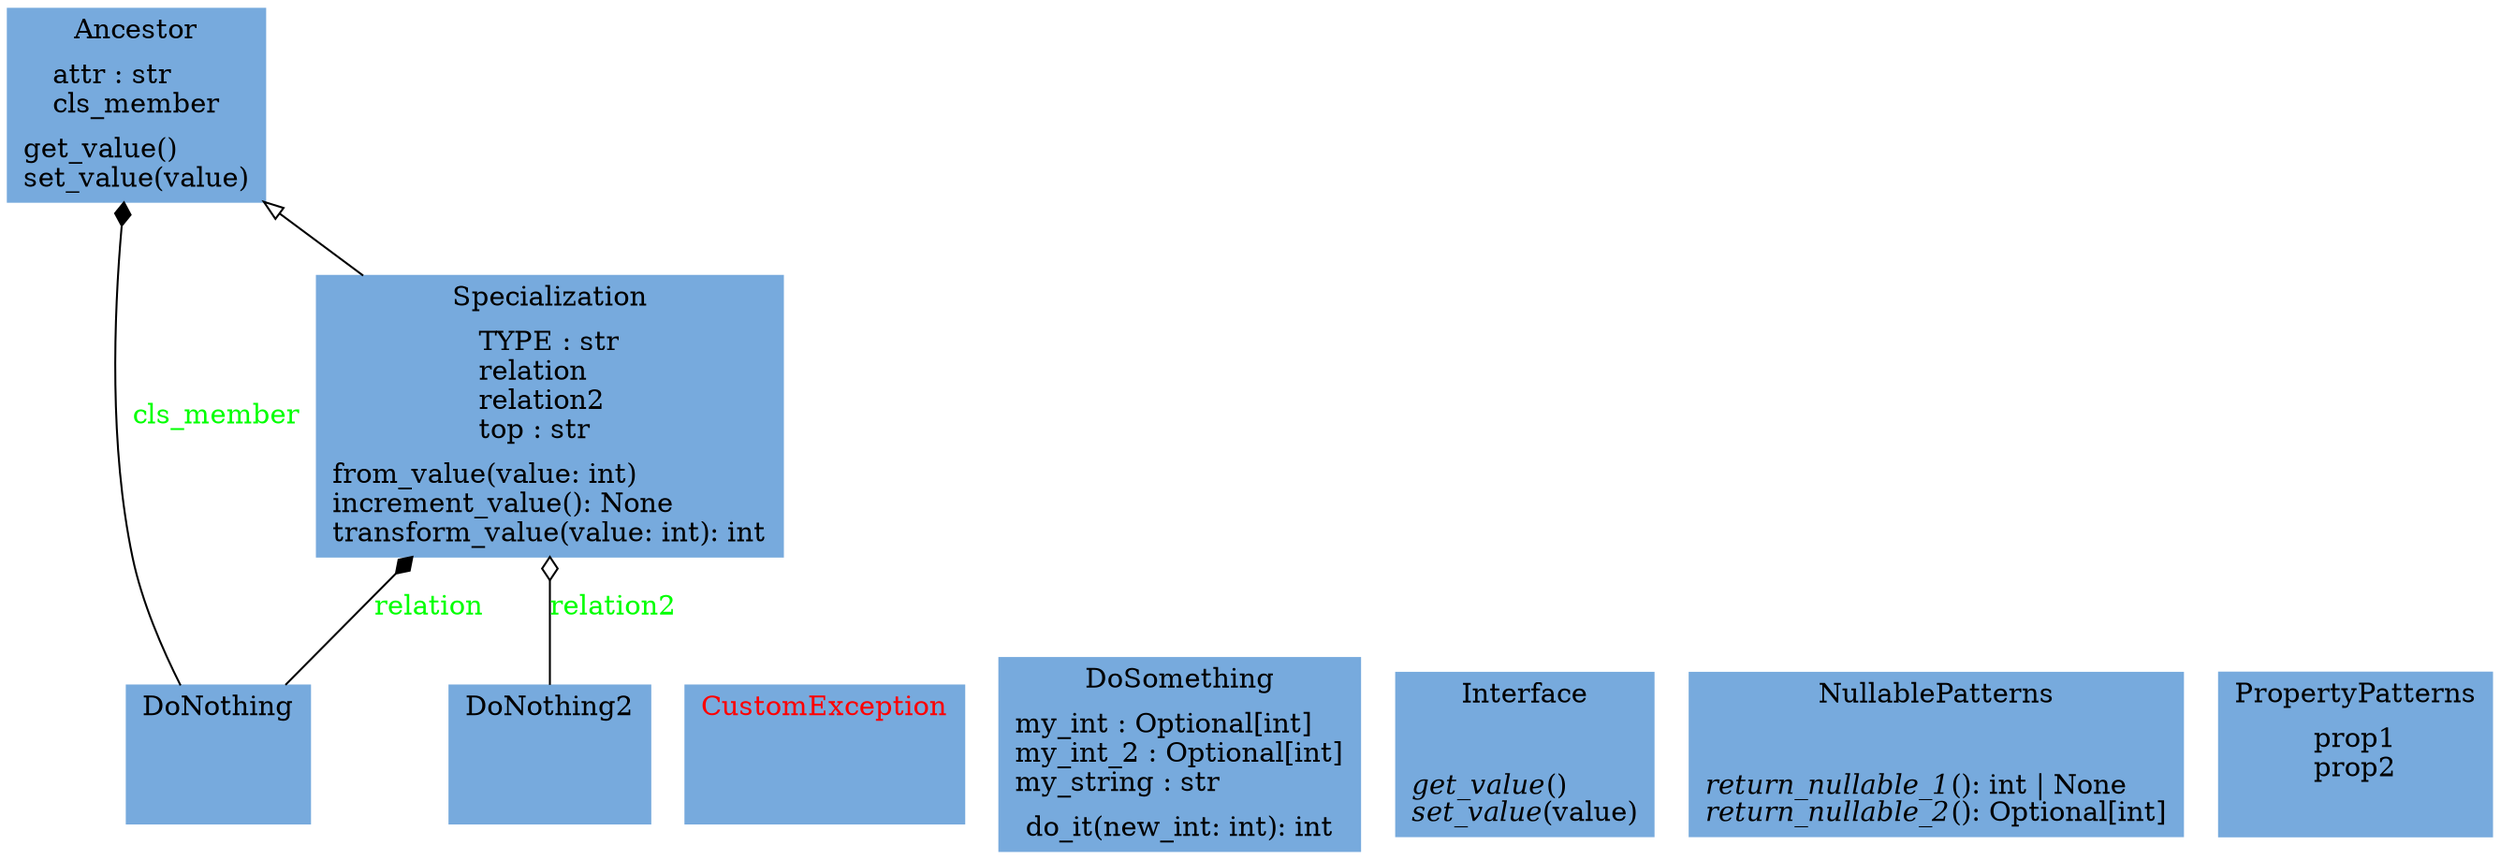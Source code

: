 digraph "classes_colorized" {
rankdir=BT
charset="utf-8"
"data.clientmodule_test.Ancestor" [color="#77AADD", fontcolor="black", label=<{Ancestor|attr : str<br ALIGN="LEFT"/>cls_member<br ALIGN="LEFT"/>|get_value()<br ALIGN="LEFT"/>set_value(value)<br ALIGN="LEFT"/>}>, shape="record", style="filled"];
"data.suppliermodule_test.CustomException" [color="#77AADD", fontcolor="red", label=<{CustomException|<br ALIGN="LEFT"/>|}>, shape="record", style="filled"];
"data.suppliermodule_test.DoNothing" [color="#77AADD", fontcolor="black", label=<{DoNothing|<br ALIGN="LEFT"/>|}>, shape="record", style="filled"];
"data.suppliermodule_test.DoNothing2" [color="#77AADD", fontcolor="black", label=<{DoNothing2|<br ALIGN="LEFT"/>|}>, shape="record", style="filled"];
"data.suppliermodule_test.DoSomething" [color="#77AADD", fontcolor="black", label=<{DoSomething|my_int : Optional[int]<br ALIGN="LEFT"/>my_int_2 : Optional[int]<br ALIGN="LEFT"/>my_string : str<br ALIGN="LEFT"/>|do_it(new_int: int): int<br ALIGN="LEFT"/>}>, shape="record", style="filled"];
"data.suppliermodule_test.Interface" [color="#77AADD", fontcolor="black", label=<{Interface|<br ALIGN="LEFT"/>|<I>get_value</I>()<br ALIGN="LEFT"/><I>set_value</I>(value)<br ALIGN="LEFT"/>}>, shape="record", style="filled"];
"data.nullable_pattern.NullablePatterns" [color="#77AADD", fontcolor="black", label=<{NullablePatterns|<br ALIGN="LEFT"/>|<I>return_nullable_1</I>(): int \| None<br ALIGN="LEFT"/><I>return_nullable_2</I>(): Optional[int]<br ALIGN="LEFT"/>}>, shape="record", style="filled"];
"data.property_pattern.PropertyPatterns" [color="#77AADD", fontcolor="black", label=<{PropertyPatterns|prop1<br ALIGN="LEFT"/>prop2<br ALIGN="LEFT"/>|}>, shape="record", style="filled"];
"data.clientmodule_test.Specialization" [color="#77AADD", fontcolor="black", label=<{Specialization|TYPE : str<br ALIGN="LEFT"/>relation<br ALIGN="LEFT"/>relation2<br ALIGN="LEFT"/>top : str<br ALIGN="LEFT"/>|from_value(value: int)<br ALIGN="LEFT"/>increment_value(): None<br ALIGN="LEFT"/>transform_value(value: int): int<br ALIGN="LEFT"/>}>, shape="record", style="filled"];
"data.clientmodule_test.Specialization" -> "data.clientmodule_test.Ancestor" [arrowhead="empty", arrowtail="none"];
"data.suppliermodule_test.DoNothing" -> "data.clientmodule_test.Ancestor" [arrowhead="diamond", arrowtail="none", fontcolor="green", label="cls_member", style="solid"];
"data.suppliermodule_test.DoNothing" -> "data.clientmodule_test.Specialization" [arrowhead="diamond", arrowtail="none", fontcolor="green", label="relation", style="solid"];
"data.suppliermodule_test.DoNothing2" -> "data.clientmodule_test.Specialization" [arrowhead="odiamond", arrowtail="none", fontcolor="green", label="relation2", style="solid"];
}
